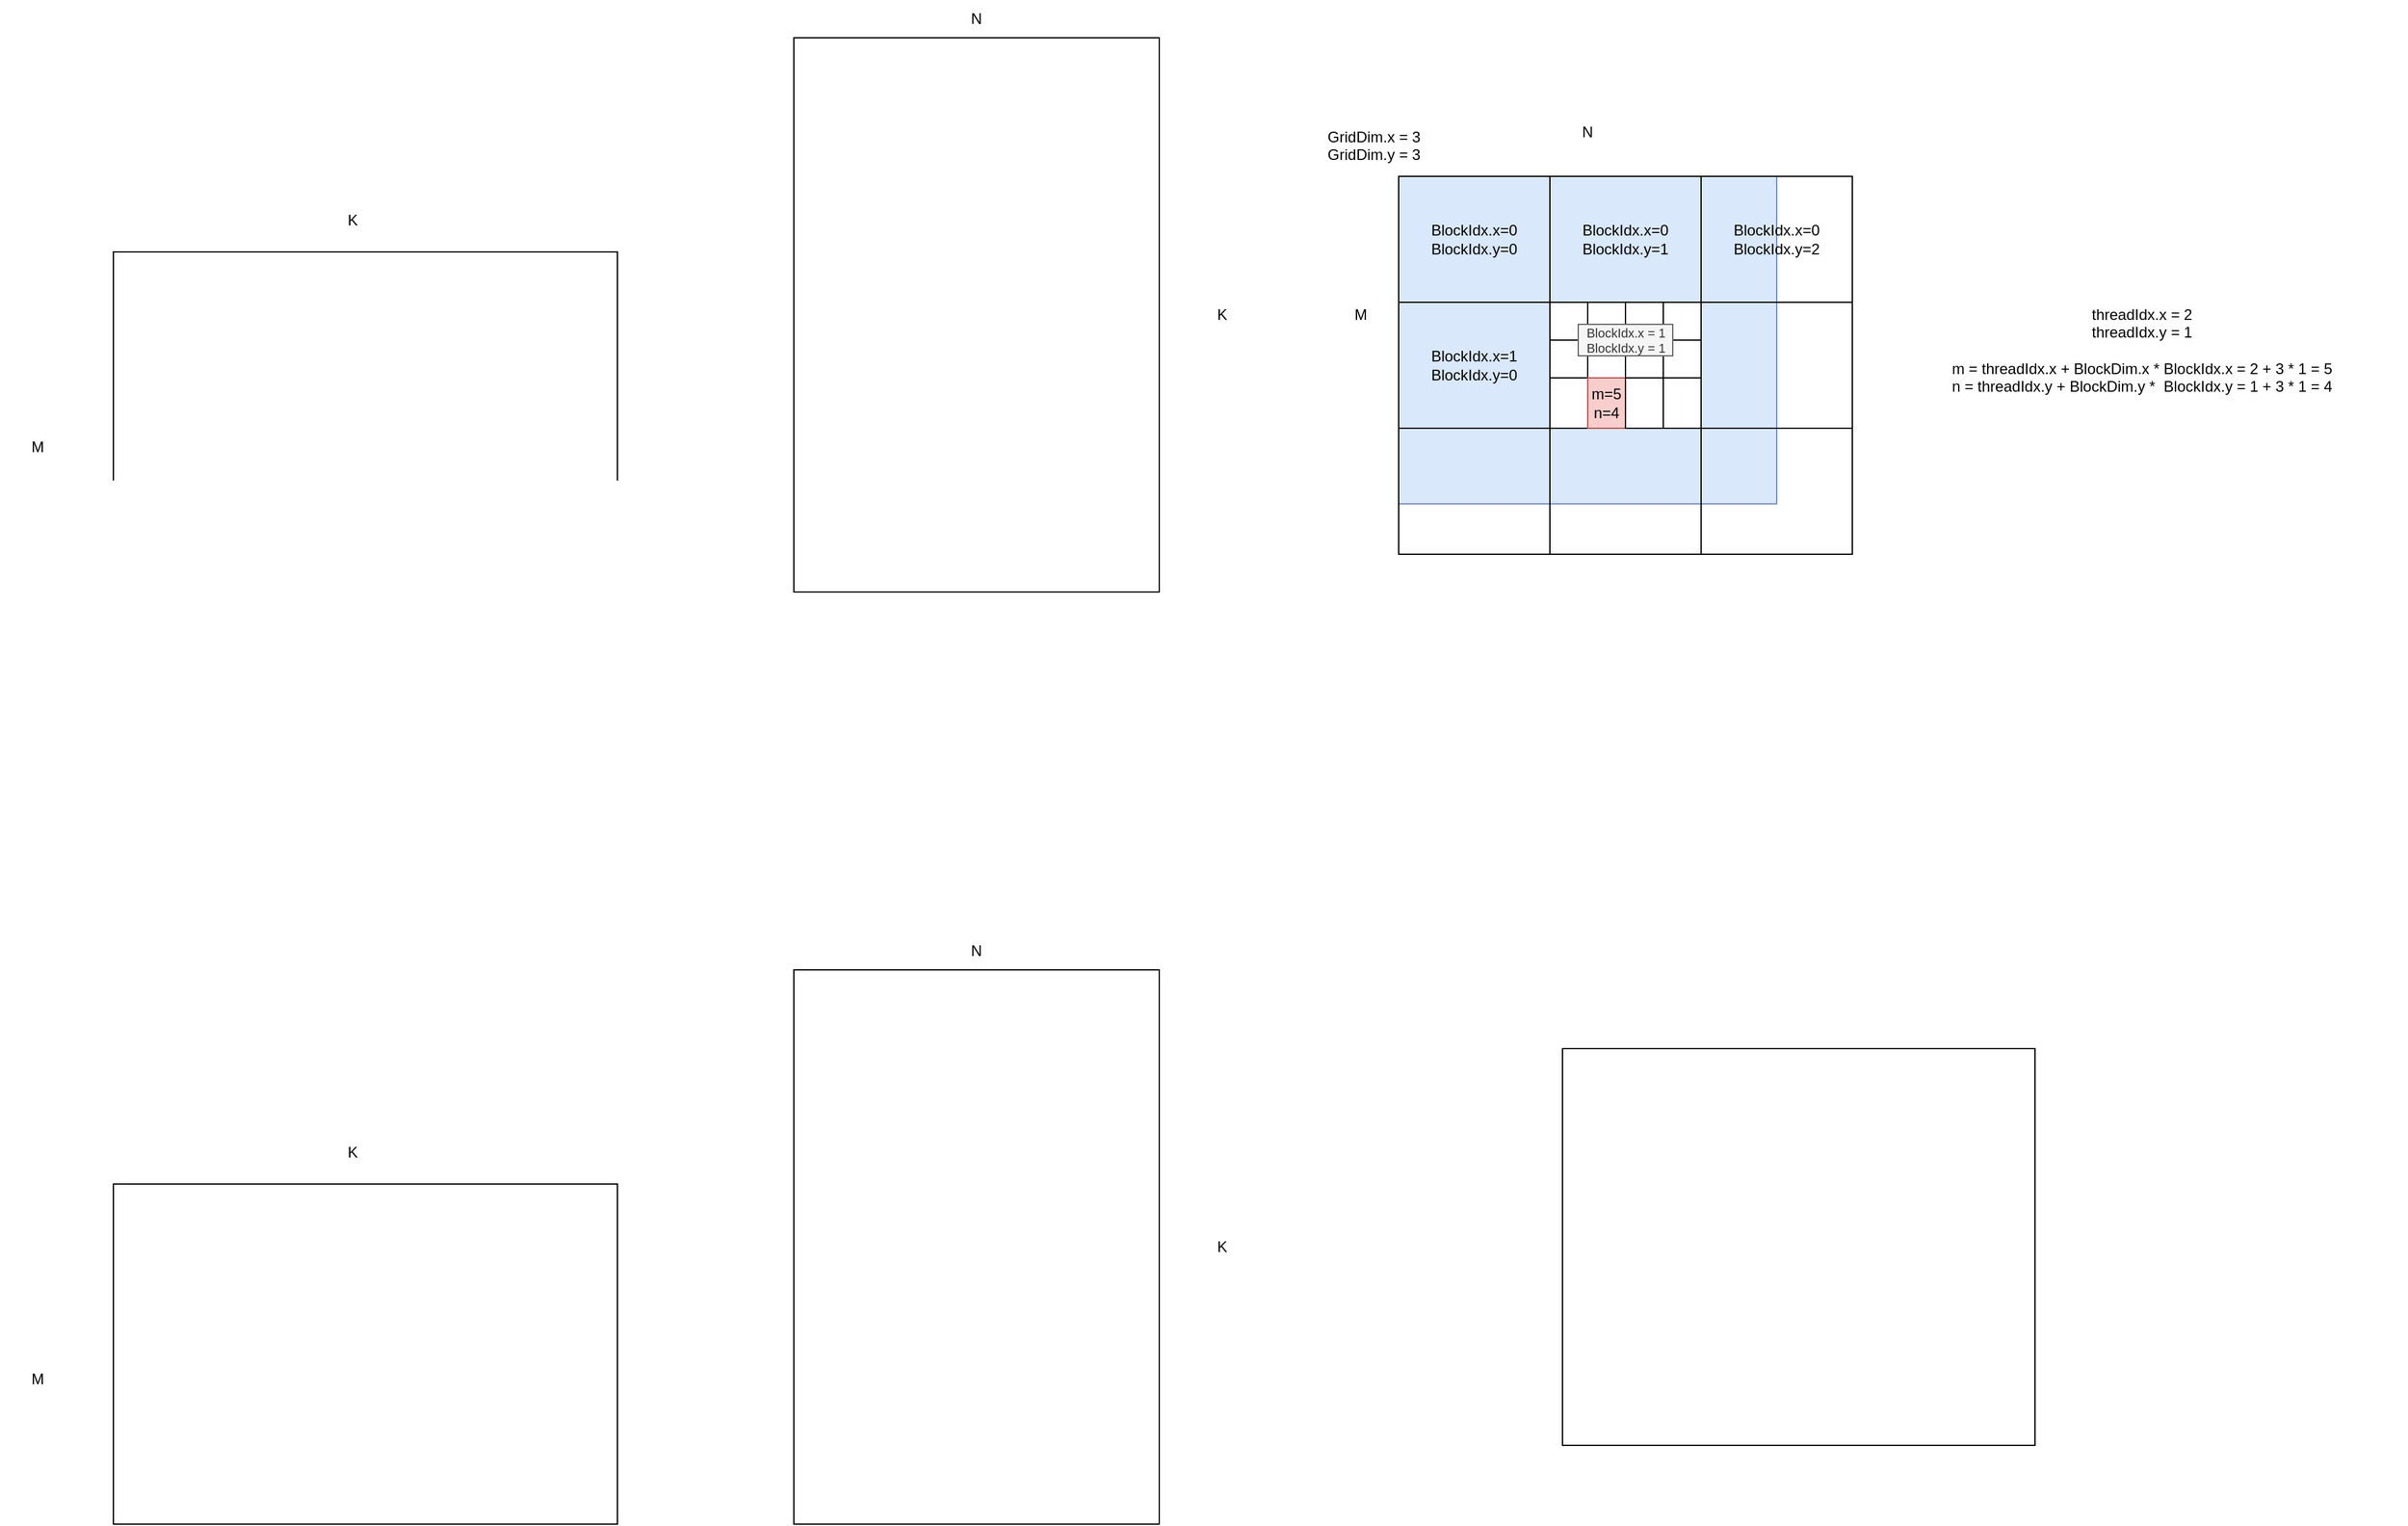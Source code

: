 <mxfile version="24.7.7">
  <diagram name="第 1 页" id="v_rf210XtzXQO-0uFHd5">
    <mxGraphModel dx="2812" dy="1090" grid="1" gridSize="10" guides="1" tooltips="1" connect="1" arrows="1" fold="1" page="1" pageScale="1" pageWidth="827" pageHeight="1169" math="0" shadow="0">
      <root>
        <mxCell id="0" />
        <mxCell id="1" parent="0" />
        <mxCell id="Rxh7XKzHP8LFKw5AA_ND-2" value="" style="rounded=0;whiteSpace=wrap;html=1;" vertex="1" parent="1">
          <mxGeometry x="10" y="200" width="400" height="270" as="geometry" />
        </mxCell>
        <mxCell id="Rxh7XKzHP8LFKw5AA_ND-3" value="M" style="text;html=1;align=center;verticalAlign=middle;whiteSpace=wrap;rounded=0;" vertex="1" parent="1">
          <mxGeometry x="-80" y="340" width="60" height="30" as="geometry" />
        </mxCell>
        <mxCell id="Rxh7XKzHP8LFKw5AA_ND-4" value="K" style="text;html=1;align=center;verticalAlign=middle;whiteSpace=wrap;rounded=0;" vertex="1" parent="1">
          <mxGeometry x="170" y="160" width="60" height="30" as="geometry" />
        </mxCell>
        <mxCell id="Rxh7XKzHP8LFKw5AA_ND-5" value="" style="rounded=0;whiteSpace=wrap;html=1;" vertex="1" parent="1">
          <mxGeometry x="550" y="30" width="290" height="440" as="geometry" />
        </mxCell>
        <mxCell id="Rxh7XKzHP8LFKw5AA_ND-6" value="N" style="text;html=1;align=center;verticalAlign=middle;whiteSpace=wrap;rounded=0;" vertex="1" parent="1">
          <mxGeometry x="665" width="60" height="30" as="geometry" />
        </mxCell>
        <mxCell id="Rxh7XKzHP8LFKw5AA_ND-7" value="K" style="text;html=1;align=center;verticalAlign=middle;whiteSpace=wrap;rounded=0;" vertex="1" parent="1">
          <mxGeometry x="860" y="235" width="60" height="30" as="geometry" />
        </mxCell>
        <mxCell id="Rxh7XKzHP8LFKw5AA_ND-8" value="" style="rounded=0;whiteSpace=wrap;html=1;fillColor=#dae8fc;strokeColor=#6c8ebf;" vertex="1" parent="1">
          <mxGeometry x="1030" y="140" width="300" height="260" as="geometry" />
        </mxCell>
        <mxCell id="Rxh7XKzHP8LFKw5AA_ND-9" value="M" style="text;html=1;align=center;verticalAlign=middle;whiteSpace=wrap;rounded=0;fillColor=none;" vertex="1" parent="1">
          <mxGeometry x="970" y="235" width="60" height="30" as="geometry" />
        </mxCell>
        <mxCell id="Rxh7XKzHP8LFKw5AA_ND-10" value="N" style="text;html=1;align=center;verticalAlign=middle;whiteSpace=wrap;rounded=0;" vertex="1" parent="1">
          <mxGeometry x="1150" y="90" width="60" height="30" as="geometry" />
        </mxCell>
        <mxCell id="Rxh7XKzHP8LFKw5AA_ND-12" value="&lt;div&gt;BlockIdx.x=0&lt;/div&gt;&lt;div&gt;BlockIdx.y=0&lt;/div&gt;" style="rounded=0;whiteSpace=wrap;html=1;fillColor=none;" vertex="1" parent="1">
          <mxGeometry x="1030" y="140" width="120" height="100" as="geometry" />
        </mxCell>
        <mxCell id="Rxh7XKzHP8LFKw5AA_ND-13" value="&lt;div&gt;BlockIdx.x=1&lt;/div&gt;&lt;div&gt;BlockIdx.y=0&lt;/div&gt;" style="rounded=0;whiteSpace=wrap;html=1;fillColor=none;" vertex="1" parent="1">
          <mxGeometry x="1030" y="240" width="120" height="100" as="geometry" />
        </mxCell>
        <mxCell id="Rxh7XKzHP8LFKw5AA_ND-14" value="" style="rounded=0;whiteSpace=wrap;html=1;fillColor=none;" vertex="1" parent="1">
          <mxGeometry x="1030" y="340" width="120" height="100" as="geometry" />
        </mxCell>
        <mxCell id="Rxh7XKzHP8LFKw5AA_ND-15" value="&lt;div&gt;BlockIdx.x=0&lt;/div&gt;&lt;div&gt;BlockIdx.y=1&lt;/div&gt;" style="rounded=0;whiteSpace=wrap;html=1;fillColor=none;" vertex="1" parent="1">
          <mxGeometry x="1150" y="140" width="120" height="100" as="geometry" />
        </mxCell>
        <mxCell id="Rxh7XKzHP8LFKw5AA_ND-16" value="" style="rounded=0;whiteSpace=wrap;html=1;fillColor=none;" vertex="1" parent="1">
          <mxGeometry x="1150" y="240" width="120" height="100" as="geometry" />
        </mxCell>
        <mxCell id="Rxh7XKzHP8LFKw5AA_ND-17" value="" style="rounded=0;whiteSpace=wrap;html=1;fillColor=none;" vertex="1" parent="1">
          <mxGeometry x="1150" y="340" width="120" height="100" as="geometry" />
        </mxCell>
        <mxCell id="Rxh7XKzHP8LFKw5AA_ND-18" value="&lt;div&gt;BlockIdx.x=0&lt;/div&gt;&lt;div&gt;BlockIdx.y=2&lt;/div&gt;" style="rounded=0;whiteSpace=wrap;html=1;fillColor=none;" vertex="1" parent="1">
          <mxGeometry x="1270" y="140" width="120" height="100" as="geometry" />
        </mxCell>
        <mxCell id="Rxh7XKzHP8LFKw5AA_ND-19" value="" style="rounded=0;whiteSpace=wrap;html=1;fillColor=none;" vertex="1" parent="1">
          <mxGeometry x="1270" y="240" width="120" height="100" as="geometry" />
        </mxCell>
        <mxCell id="Rxh7XKzHP8LFKw5AA_ND-20" value="" style="rounded=0;whiteSpace=wrap;html=1;fillColor=none;" vertex="1" parent="1">
          <mxGeometry x="1270" y="340" width="120" height="100" as="geometry" />
        </mxCell>
        <mxCell id="Rxh7XKzHP8LFKw5AA_ND-21" value="&lt;div&gt;GridDim.x = 3&lt;/div&gt;&lt;div&gt;GridDim.y = 3&lt;/div&gt;&lt;div&gt;&lt;br style=&quot;text-wrap: wrap;&quot;&gt;&lt;/div&gt;" style="text;html=1;align=center;verticalAlign=middle;resizable=0;points=[];autosize=1;strokeColor=none;fillColor=none;" vertex="1" parent="1">
          <mxGeometry x="960" y="93" width="100" height="60" as="geometry" />
        </mxCell>
        <mxCell id="Rxh7XKzHP8LFKw5AA_ND-22" value="" style="rounded=0;whiteSpace=wrap;html=1;" vertex="1" parent="1">
          <mxGeometry x="1150" y="240" width="30" height="40" as="geometry" />
        </mxCell>
        <mxCell id="Rxh7XKzHP8LFKw5AA_ND-23" value="" style="rounded=0;whiteSpace=wrap;html=1;" vertex="1" parent="1">
          <mxGeometry x="1180" y="240" width="30" height="40" as="geometry" />
        </mxCell>
        <mxCell id="Rxh7XKzHP8LFKw5AA_ND-24" value="" style="rounded=0;whiteSpace=wrap;html=1;" vertex="1" parent="1">
          <mxGeometry x="1210" y="240" width="30" height="40" as="geometry" />
        </mxCell>
        <mxCell id="Rxh7XKzHP8LFKw5AA_ND-25" value="" style="rounded=0;whiteSpace=wrap;html=1;" vertex="1" parent="1">
          <mxGeometry x="1240" y="240" width="30" height="40" as="geometry" />
        </mxCell>
        <mxCell id="Rxh7XKzHP8LFKw5AA_ND-42" value="" style="rounded=0;whiteSpace=wrap;html=1;" vertex="1" parent="1">
          <mxGeometry x="1150" y="270" width="30" height="40" as="geometry" />
        </mxCell>
        <mxCell id="Rxh7XKzHP8LFKw5AA_ND-43" value="" style="rounded=0;whiteSpace=wrap;html=1;" vertex="1" parent="1">
          <mxGeometry x="1180" y="270" width="30" height="40" as="geometry" />
        </mxCell>
        <mxCell id="Rxh7XKzHP8LFKw5AA_ND-44" value="" style="rounded=0;whiteSpace=wrap;html=1;" vertex="1" parent="1">
          <mxGeometry x="1210" y="270" width="30" height="40" as="geometry" />
        </mxCell>
        <mxCell id="Rxh7XKzHP8LFKw5AA_ND-45" value="" style="rounded=0;whiteSpace=wrap;html=1;" vertex="1" parent="1">
          <mxGeometry x="1240" y="270" width="30" height="40" as="geometry" />
        </mxCell>
        <mxCell id="Rxh7XKzHP8LFKw5AA_ND-46" value="" style="rounded=0;whiteSpace=wrap;html=1;" vertex="1" parent="1">
          <mxGeometry x="1150" y="300" width="30" height="40" as="geometry" />
        </mxCell>
        <mxCell id="Rxh7XKzHP8LFKw5AA_ND-47" value="m=5&lt;div&gt;n=4&lt;/div&gt;" style="rounded=0;whiteSpace=wrap;html=1;fillColor=#f8cecc;strokeColor=#b85450;" vertex="1" parent="1">
          <mxGeometry x="1180" y="300" width="30" height="40" as="geometry" />
        </mxCell>
        <mxCell id="Rxh7XKzHP8LFKw5AA_ND-48" value="" style="rounded=0;whiteSpace=wrap;html=1;" vertex="1" parent="1">
          <mxGeometry x="1210" y="300" width="30" height="40" as="geometry" />
        </mxCell>
        <mxCell id="Rxh7XKzHP8LFKw5AA_ND-49" value="" style="rounded=0;whiteSpace=wrap;html=1;" vertex="1" parent="1">
          <mxGeometry x="1240" y="300" width="30" height="40" as="geometry" />
        </mxCell>
        <mxCell id="Rxh7XKzHP8LFKw5AA_ND-50" value="threadIdx.x = 2&lt;div&gt;threadIdx.y = 1&lt;/div&gt;&lt;div&gt;&lt;br&gt;&lt;/div&gt;&lt;div&gt;m = threadIdx.x + BlockDim.x * BlockIdx.x = 2 + 3 * 1 = 5&lt;/div&gt;&lt;div&gt;n = threadIdx.y + BlockDim.y *&amp;nbsp; BlockIdx.y = 1 + 3 * 1 = 4&lt;/div&gt;" style="text;html=1;align=center;verticalAlign=middle;whiteSpace=wrap;rounded=0;" vertex="1" parent="1">
          <mxGeometry x="1410" y="255" width="420" height="45" as="geometry" />
        </mxCell>
        <mxCell id="Rxh7XKzHP8LFKw5AA_ND-52" value="BlockIdx.x = 1&lt;div style=&quot;font-size: 10px;&quot;&gt;BlockIdx.y = 1&lt;/div&gt;" style="text;html=1;align=center;verticalAlign=middle;whiteSpace=wrap;rounded=0;fillColor=#f5f5f5;fontColor=#333333;strokeColor=#666666;fontSize=10;" vertex="1" parent="1">
          <mxGeometry x="1172.5" y="257.5" width="75" height="25" as="geometry" />
        </mxCell>
        <mxCell id="Rxh7XKzHP8LFKw5AA_ND-106" value="" style="rounded=0;whiteSpace=wrap;html=1;" vertex="1" parent="1">
          <mxGeometry x="10" y="940" width="400" height="270" as="geometry" />
        </mxCell>
        <mxCell id="Rxh7XKzHP8LFKw5AA_ND-107" value="M" style="text;html=1;align=center;verticalAlign=middle;whiteSpace=wrap;rounded=0;" vertex="1" parent="1">
          <mxGeometry x="-80" y="1080" width="60" height="30" as="geometry" />
        </mxCell>
        <mxCell id="Rxh7XKzHP8LFKw5AA_ND-108" value="K" style="text;html=1;align=center;verticalAlign=middle;whiteSpace=wrap;rounded=0;" vertex="1" parent="1">
          <mxGeometry x="170" y="900" width="60" height="30" as="geometry" />
        </mxCell>
        <mxCell id="Rxh7XKzHP8LFKw5AA_ND-109" value="" style="rounded=0;whiteSpace=wrap;html=1;" vertex="1" parent="1">
          <mxGeometry x="550" y="770" width="290" height="440" as="geometry" />
        </mxCell>
        <mxCell id="Rxh7XKzHP8LFKw5AA_ND-110" value="N" style="text;html=1;align=center;verticalAlign=middle;whiteSpace=wrap;rounded=0;" vertex="1" parent="1">
          <mxGeometry x="665" y="740" width="60" height="30" as="geometry" />
        </mxCell>
        <mxCell id="Rxh7XKzHP8LFKw5AA_ND-111" value="K" style="text;html=1;align=center;verticalAlign=middle;whiteSpace=wrap;rounded=0;" vertex="1" parent="1">
          <mxGeometry x="860" y="975" width="60" height="30" as="geometry" />
        </mxCell>
        <mxCell id="Rxh7XKzHP8LFKw5AA_ND-112" value="" style="rounded=0;whiteSpace=wrap;html=1;" vertex="1" parent="1">
          <mxGeometry x="1160" y="832.5" width="375" height="315" as="geometry" />
        </mxCell>
      </root>
    </mxGraphModel>
  </diagram>
</mxfile>
